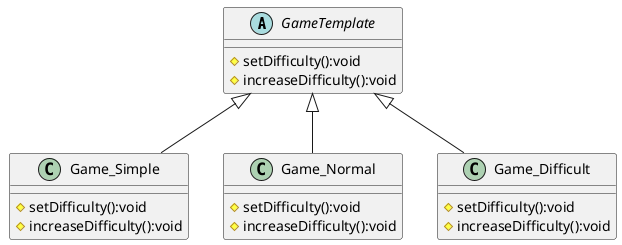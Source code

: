 @startuml
'https://plantuml.com/class-diagram

abstract class GameTemplate {
    #setDifficulty():void
    #increaseDifficulty():void
    }

class Game_Simple {
    #setDifficulty():void
    #increaseDifficulty():void
}
class Game_Normal {
    #setDifficulty():void
    #increaseDifficulty():void
}
class Game_Difficult {
    #setDifficulty():void
    #increaseDifficulty():void
}
GameTemplate <|-- Game_Simple
GameTemplate <|-- Game_Normal
GameTemplate <|-- Game_Difficult
@enduml